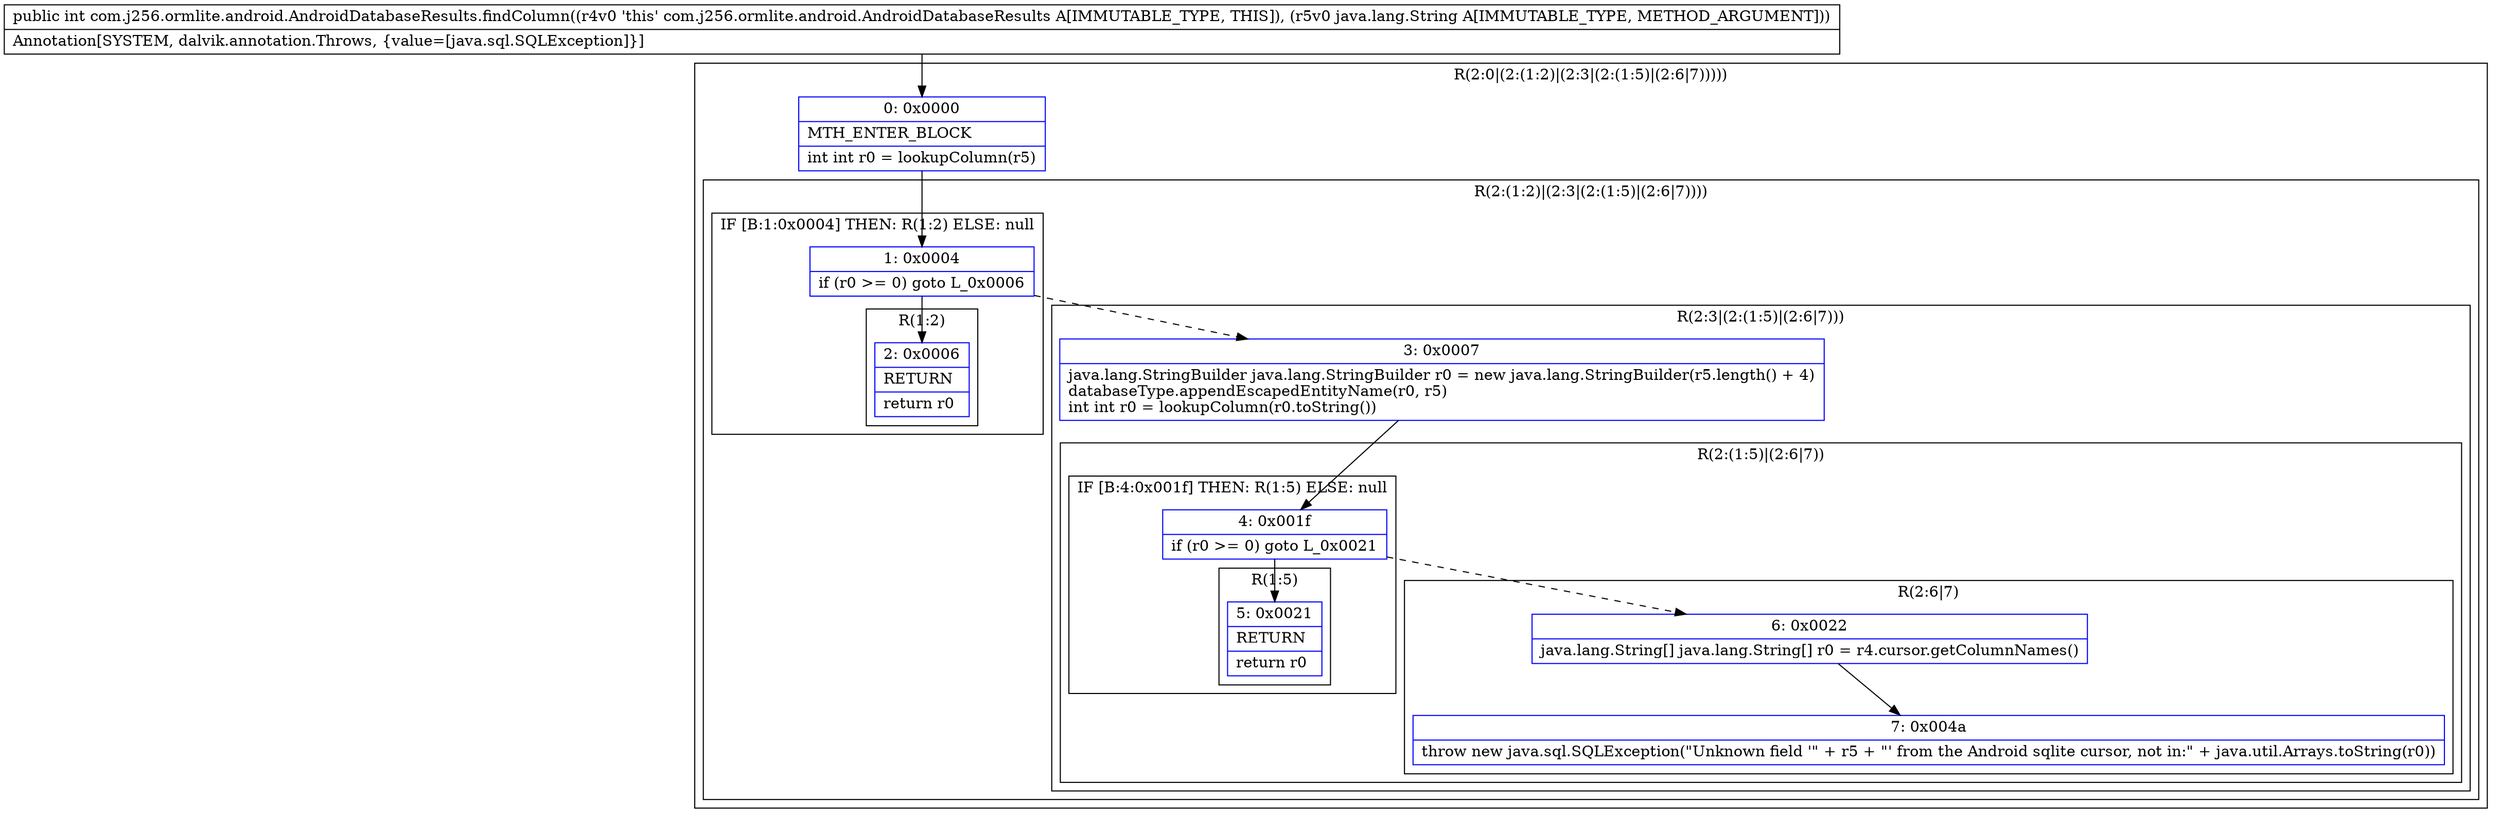 digraph "CFG forcom.j256.ormlite.android.AndroidDatabaseResults.findColumn(Ljava\/lang\/String;)I" {
subgraph cluster_Region_547575814 {
label = "R(2:0|(2:(1:2)|(2:3|(2:(1:5)|(2:6|7)))))";
node [shape=record,color=blue];
Node_0 [shape=record,label="{0\:\ 0x0000|MTH_ENTER_BLOCK\l|int int r0 = lookupColumn(r5)\l}"];
subgraph cluster_Region_82649875 {
label = "R(2:(1:2)|(2:3|(2:(1:5)|(2:6|7))))";
node [shape=record,color=blue];
subgraph cluster_IfRegion_1321297699 {
label = "IF [B:1:0x0004] THEN: R(1:2) ELSE: null";
node [shape=record,color=blue];
Node_1 [shape=record,label="{1\:\ 0x0004|if (r0 \>= 0) goto L_0x0006\l}"];
subgraph cluster_Region_2065158805 {
label = "R(1:2)";
node [shape=record,color=blue];
Node_2 [shape=record,label="{2\:\ 0x0006|RETURN\l|return r0\l}"];
}
}
subgraph cluster_Region_1901335151 {
label = "R(2:3|(2:(1:5)|(2:6|7)))";
node [shape=record,color=blue];
Node_3 [shape=record,label="{3\:\ 0x0007|java.lang.StringBuilder java.lang.StringBuilder r0 = new java.lang.StringBuilder(r5.length() + 4)\ldatabaseType.appendEscapedEntityName(r0, r5)\lint int r0 = lookupColumn(r0.toString())\l}"];
subgraph cluster_Region_2135316837 {
label = "R(2:(1:5)|(2:6|7))";
node [shape=record,color=blue];
subgraph cluster_IfRegion_1259149099 {
label = "IF [B:4:0x001f] THEN: R(1:5) ELSE: null";
node [shape=record,color=blue];
Node_4 [shape=record,label="{4\:\ 0x001f|if (r0 \>= 0) goto L_0x0021\l}"];
subgraph cluster_Region_238065942 {
label = "R(1:5)";
node [shape=record,color=blue];
Node_5 [shape=record,label="{5\:\ 0x0021|RETURN\l|return r0\l}"];
}
}
subgraph cluster_Region_1266053439 {
label = "R(2:6|7)";
node [shape=record,color=blue];
Node_6 [shape=record,label="{6\:\ 0x0022|java.lang.String[] java.lang.String[] r0 = r4.cursor.getColumnNames()\l}"];
Node_7 [shape=record,label="{7\:\ 0x004a|throw new java.sql.SQLException(\"Unknown field '\" + r5 + \"' from the Android sqlite cursor, not in:\" + java.util.Arrays.toString(r0))\l}"];
}
}
}
}
}
MethodNode[shape=record,label="{public int com.j256.ormlite.android.AndroidDatabaseResults.findColumn((r4v0 'this' com.j256.ormlite.android.AndroidDatabaseResults A[IMMUTABLE_TYPE, THIS]), (r5v0 java.lang.String A[IMMUTABLE_TYPE, METHOD_ARGUMENT]))  | Annotation[SYSTEM, dalvik.annotation.Throws, \{value=[java.sql.SQLException]\}]\l}"];
MethodNode -> Node_0;
Node_0 -> Node_1;
Node_1 -> Node_2;
Node_1 -> Node_3[style=dashed];
Node_3 -> Node_4;
Node_4 -> Node_5;
Node_4 -> Node_6[style=dashed];
Node_6 -> Node_7;
}

